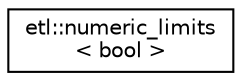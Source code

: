 digraph "Graphical Class Hierarchy"
{
  edge [fontname="Helvetica",fontsize="10",labelfontname="Helvetica",labelfontsize="10"];
  node [fontname="Helvetica",fontsize="10",shape=record];
  rankdir="LR";
  Node0 [label="etl::numeric_limits\l\< bool \>",height=0.2,width=0.4,color="black", fillcolor="white", style="filled",URL="$classetl_1_1numeric__limits_3_01bool_01_4.html"];
}
